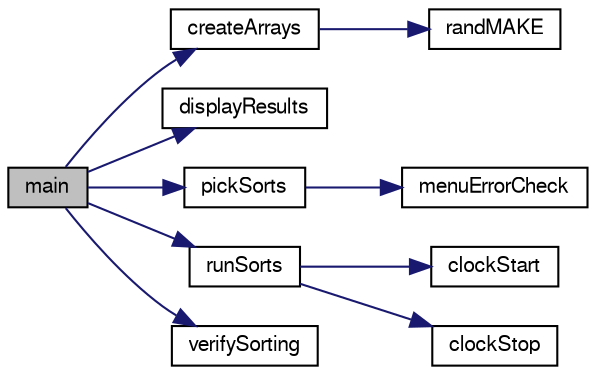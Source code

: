 digraph G
{
  edge [fontname="FreeSans",fontsize="10",labelfontname="FreeSans",labelfontsize="10"];
  node [fontname="FreeSans",fontsize="10",shape=record];
  rankdir=LR;
  Node1 [label="main",height=0.2,width=0.4,color="black", fillcolor="grey75", style="filled" fontcolor="black"];
  Node1 -> Node2 [color="midnightblue",fontsize="10",style="solid"];
  Node2 [label="createArrays",height=0.2,width=0.4,color="black", fillcolor="white", style="filled",URL="$_delouth_mansfield-_assn4-_sort_prog_8cpp.html#af209aad9d447548ca062515ab1acbe3c"];
  Node2 -> Node3 [color="midnightblue",fontsize="10",style="solid"];
  Node3 [label="randMAKE",height=0.2,width=0.4,color="black", fillcolor="white", style="filled",URL="$_delouth_mansfield-_assn4-_sort_prog_8cpp.html#a191743d28b671610e8d78df14b41ed9e"];
  Node1 -> Node4 [color="midnightblue",fontsize="10",style="solid"];
  Node4 [label="displayResults",height=0.2,width=0.4,color="black", fillcolor="white", style="filled",URL="$_delouth_mansfield-_assn4-_sort_prog_8cpp.html#a6832ddb090d7bf6c3b962acac96e3951"];
  Node1 -> Node5 [color="midnightblue",fontsize="10",style="solid"];
  Node5 [label="pickSorts",height=0.2,width=0.4,color="black", fillcolor="white", style="filled",URL="$_delouth_mansfield-_assn4-_sort_prog_8cpp.html#a401a41ad70746c8dd39ecc19286b5e38"];
  Node5 -> Node6 [color="midnightblue",fontsize="10",style="solid"];
  Node6 [label="menuErrorCheck",height=0.2,width=0.4,color="black", fillcolor="white", style="filled",URL="$_delouth_mansfield-_assn4-_sort_prog_8cpp.html#a3fcd92b059e256a9f46866c6d1e2b1e4"];
  Node1 -> Node7 [color="midnightblue",fontsize="10",style="solid"];
  Node7 [label="runSorts",height=0.2,width=0.4,color="black", fillcolor="white", style="filled",URL="$_delouth_mansfield-_assn4-_sort_prog_8cpp.html#acd0f7b42076b153145b2198ffad4a0c2"];
  Node7 -> Node8 [color="midnightblue",fontsize="10",style="solid"];
  Node8 [label="clockStart",height=0.2,width=0.4,color="black", fillcolor="white", style="filled",URL="$_delouth_mansfield-_assn4-_sort_prog_8cpp.html#a97da3b77b5ebacff9297f22e54185c1a"];
  Node7 -> Node9 [color="midnightblue",fontsize="10",style="solid"];
  Node9 [label="clockStop",height=0.2,width=0.4,color="black", fillcolor="white", style="filled",URL="$_delouth_mansfield-_assn4-_sort_prog_8cpp.html#aa5a4dbee524f1aa5d109bcdeeda1b9f6"];
  Node1 -> Node10 [color="midnightblue",fontsize="10",style="solid"];
  Node10 [label="verifySorting",height=0.2,width=0.4,color="black", fillcolor="white", style="filled",URL="$_delouth_mansfield-_assn4-_sort_prog_8cpp.html#ae2cf0cca1e089e83ae98750b96b8cf11"];
}
